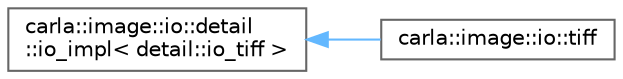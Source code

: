 digraph "类继承关系图"
{
 // INTERACTIVE_SVG=YES
 // LATEX_PDF_SIZE
  bgcolor="transparent";
  edge [fontname=Helvetica,fontsize=10,labelfontname=Helvetica,labelfontsize=10];
  node [fontname=Helvetica,fontsize=10,shape=box,height=0.2,width=0.4];
  rankdir="LR";
  Node0 [id="Node000000",label="carla::image::io::detail\l::io_impl\< detail::io_tiff \>",height=0.2,width=0.4,color="grey40", fillcolor="white", style="filled",URL="$d2/d67/structcarla_1_1image_1_1io_1_1detail_1_1io__impl.html",tooltip=" "];
  Node0 -> Node1 [id="edge78_Node000000_Node000001",dir="back",color="steelblue1",style="solid",tooltip=" "];
  Node1 [id="Node000001",label="carla::image::io::tiff",height=0.2,width=0.4,color="grey40", fillcolor="white", style="filled",URL="$db/dcd/structcarla_1_1image_1_1io_1_1tiff.html",tooltip=" "];
}
